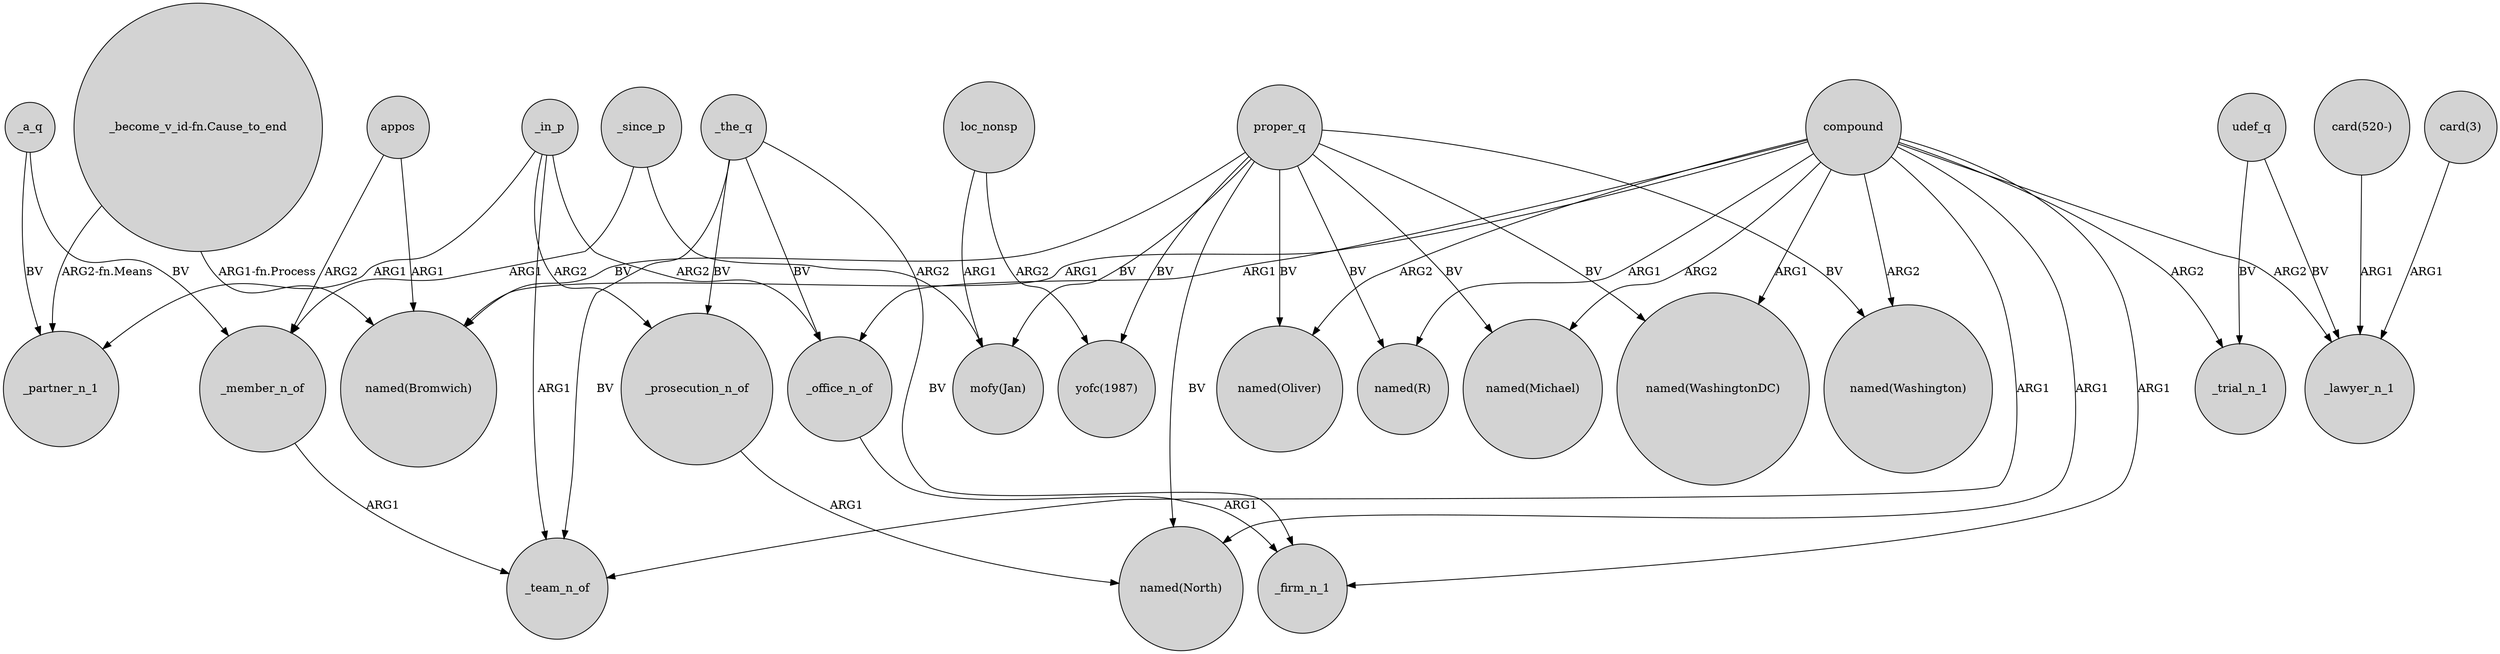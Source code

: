 digraph {
	node [shape=circle style=filled]
	proper_q -> "named(Bromwich)" [label=BV]
	compound -> "named(North)" [label=ARG1]
	_in_p -> _team_n_of [label=ARG1]
	_in_p -> _partner_n_1 [label=ARG1]
	_a_q -> _partner_n_1 [label=BV]
	_member_n_of -> _team_n_of [label=ARG1]
	"_become_v_id-fn.Cause_to_end" -> _partner_n_1 [label="ARG2-fn.Means"]
	proper_q -> "mofy(Jan)" [label=BV]
	udef_q -> _lawyer_n_1 [label=BV]
	compound -> _trial_n_1 [label=ARG2]
	proper_q -> "named(Michael)" [label=BV]
	appos -> "named(Bromwich)" [label=ARG1]
	proper_q -> "named(Oliver)" [label=BV]
	compound -> "named(Oliver)" [label=ARG2]
	"card(3)" -> _lawyer_n_1 [label=ARG1]
	compound -> _firm_n_1 [label=ARG1]
	compound -> _lawyer_n_1 [label=ARG2]
	compound -> "named(R)" [label=ARG1]
	proper_q -> "yofc(1987)" [label=BV]
	_the_q -> _team_n_of [label=BV]
	proper_q -> "named(WashingtonDC)" [label=BV]
	_a_q -> _member_n_of [label=BV]
	_prosecution_n_of -> "named(North)" [label=ARG1]
	compound -> _team_n_of [label=ARG1]
	_the_q -> _prosecution_n_of [label=BV]
	appos -> _member_n_of [label=ARG2]
	_the_q -> _office_n_of [label=BV]
	loc_nonsp -> "yofc(1987)" [label=ARG2]
	"card(520-)" -> _lawyer_n_1 [label=ARG1]
	_office_n_of -> _firm_n_1 [label=ARG1]
	compound -> "named(Michael)" [label=ARG2]
	_in_p -> _office_n_of [label=ARG2]
	proper_q -> "named(Washington)" [label=BV]
	compound -> "named(Bromwich)" [label=ARG1]
	_since_p -> _member_n_of [label=ARG1]
	proper_q -> "named(North)" [label=BV]
	udef_q -> _trial_n_1 [label=BV]
	compound -> "named(WashingtonDC)" [label=ARG1]
	loc_nonsp -> "mofy(Jan)" [label=ARG1]
	compound -> _office_n_of [label=ARG1]
	_the_q -> _firm_n_1 [label=BV]
	"_become_v_id-fn.Cause_to_end" -> "named(Bromwich)" [label="ARG1-fn.Process"]
	_in_p -> _prosecution_n_of [label=ARG2]
	proper_q -> "named(R)" [label=BV]
	_since_p -> "mofy(Jan)" [label=ARG2]
	compound -> "named(Washington)" [label=ARG2]
}
